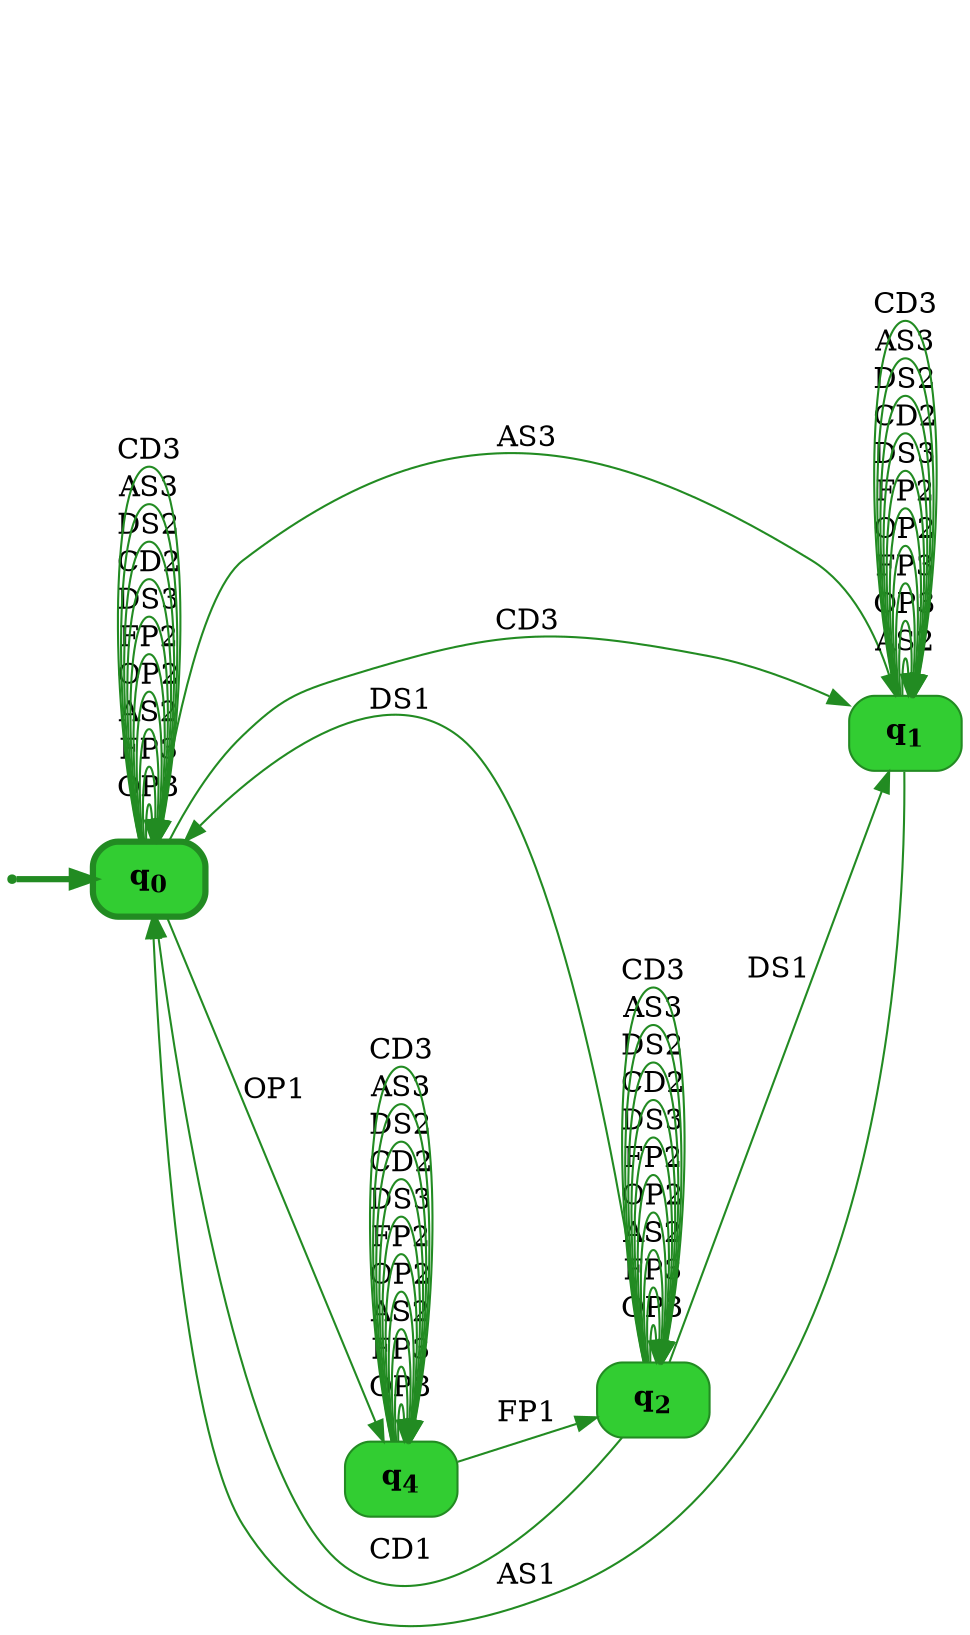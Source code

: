 digraph g {

	rankdir="LR"

	__invisible__[shape="point", color="forestgreen"]
	q0[label=<<b>q<sub>0</sub></b>>, shape="box", style="rounded, filled", fillcolor="limegreen", color="forestgreen", penwidth=3] // Initial
	q4[label=<<b>q<sub>4</sub></b>>, shape="box", style="rounded, filled", fillcolor="limegreen", color="forestgreen"]
	q2[label=<<b>q<sub>2</sub></b>>, shape="box", style="rounded, filled", fillcolor="limegreen", color="forestgreen"]
	q1[label=<<b>q<sub>1</sub></b>>, shape="box", style="rounded, filled", fillcolor="limegreen", color="forestgreen"]

	__invisible__ -> q0[penwidth=3, color="forestgreen"]
	q0 -> q4[label=<OP1>, color="forestgreen"]
	q4 -> q4[label=<OP3>, color="forestgreen"]
	q4 -> q2[label=<FP1>, color="forestgreen"]
	q2 -> q0[label=<CD1>, color="forestgreen"]
	q2 -> q2[label=<OP3>, color="forestgreen"]
	q2 -> q2[label=<FP3>, color="forestgreen"]
	q2 -> q1[label=<DS1>, color="forestgreen"]
	q1 -> q0[label=<AS1>, color="forestgreen"]
	q1 -> q1[label=<AS2>, color="forestgreen"]
	q1 -> q1[label=<OP3>, color="forestgreen"]
	q1 -> q1[label=<FP3>, color="forestgreen"]
	q1 -> q1[label=<OP2>, color="forestgreen"]
	q1 -> q1[label=<FP2>, color="forestgreen"]
	q1 -> q1[label=<DS3>, color="forestgreen"]
	q1 -> q1[label=<CD2>, color="forestgreen"]
	q1 -> q1[label=<DS2>, color="forestgreen"]
	q1 -> q1[label=<AS3>, color="forestgreen"]
	q1 -> q1[label=<CD3>, color="forestgreen"]
	q2 -> q2[label=<AS2>, color="forestgreen"]
	q2 -> q2[label=<OP2>, color="forestgreen"]
	q2 -> q2[label=<FP2>, color="forestgreen"]
	q2 -> q2[label=<DS3>, color="forestgreen"]
	q2 -> q2[label=<CD2>, color="forestgreen"]
	q2 -> q2[label=<DS2>, color="forestgreen"]
	q2 -> q2[label=<AS3>, color="forestgreen"]
	q2 -> q0[label=<DS1>, color="forestgreen"]
	q2 -> q2[label=<CD3>, color="forestgreen"]
	q4 -> q4[label=<FP3>, color="forestgreen"]
	q4 -> q4[label=<AS2>, color="forestgreen"]
	q4 -> q4[label=<OP2>, color="forestgreen"]
	q4 -> q4[label=<FP2>, color="forestgreen"]
	q4 -> q4[label=<DS3>, color="forestgreen"]
	q4 -> q4[label=<CD2>, color="forestgreen"]
	q4 -> q4[label=<DS2>, color="forestgreen"]
	q4 -> q4[label=<AS3>, color="forestgreen"]
	q4 -> q4[label=<CD3>, color="forestgreen"]
	q0 -> q0[label=<OP3>, color="forestgreen"]
	q0 -> q0[label=<FP3>, color="forestgreen"]
	q0 -> q0[label=<AS2>, color="forestgreen"]
	q0 -> q0[label=<OP2>, color="forestgreen"]
	q0 -> q0[label=<FP2>, color="forestgreen"]
	q0 -> q0[label=<DS3>, color="forestgreen"]
	q0 -> q0[label=<CD2>, color="forestgreen"]
	q0 -> q0[label=<DS2>, color="forestgreen"]
	q0 -> q0[label=<AS3>, color="forestgreen"]
	q0 -> q0[label=<CD3>, color="forestgreen"]
	q0 -> q1[label=<AS3>, color="forestgreen"]
	q0 -> q1[label=<CD3>, color="forestgreen"]

}
